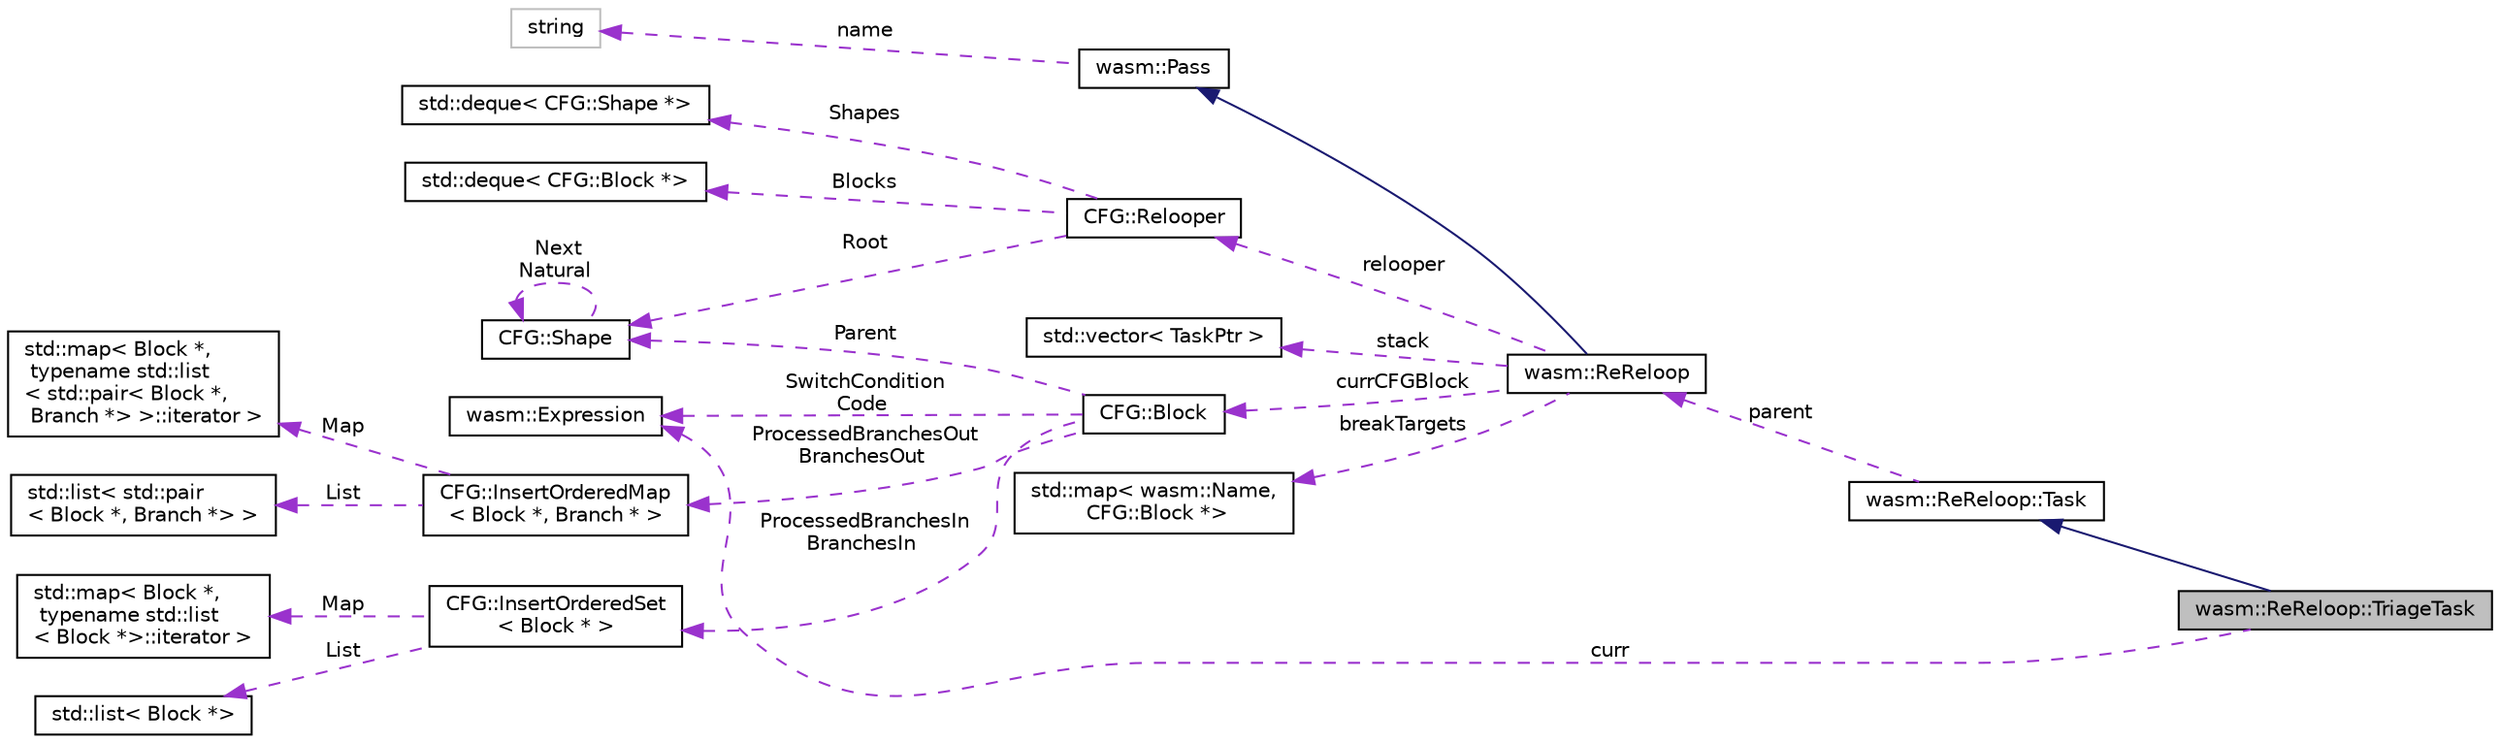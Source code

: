 digraph "wasm::ReReloop::TriageTask"
{
  edge [fontname="Helvetica",fontsize="10",labelfontname="Helvetica",labelfontsize="10"];
  node [fontname="Helvetica",fontsize="10",shape=record];
  rankdir="LR";
  Node2 [label="wasm::ReReloop::TriageTask",height=0.2,width=0.4,color="black", fillcolor="grey75", style="filled", fontcolor="black"];
  Node3 -> Node2 [dir="back",color="midnightblue",fontsize="10",style="solid",fontname="Helvetica"];
  Node3 [label="wasm::ReReloop::Task",height=0.2,width=0.4,color="black", fillcolor="white", style="filled",URL="$structwasm_1_1_re_reloop_1_1_task.html"];
  Node4 -> Node3 [dir="back",color="darkorchid3",fontsize="10",style="dashed",label=" parent" ,fontname="Helvetica"];
  Node4 [label="wasm::ReReloop",height=0.2,width=0.4,color="black", fillcolor="white", style="filled",URL="$structwasm_1_1_re_reloop.html"];
  Node5 -> Node4 [dir="back",color="midnightblue",fontsize="10",style="solid",fontname="Helvetica"];
  Node5 [label="wasm::Pass",height=0.2,width=0.4,color="black", fillcolor="white", style="filled",URL="$classwasm_1_1_pass.html"];
  Node6 -> Node5 [dir="back",color="darkorchid3",fontsize="10",style="dashed",label=" name" ,fontname="Helvetica"];
  Node6 [label="string",height=0.2,width=0.4,color="grey75", fillcolor="white", style="filled"];
  Node7 -> Node4 [dir="back",color="darkorchid3",fontsize="10",style="dashed",label=" relooper" ,fontname="Helvetica"];
  Node7 [label="CFG::Relooper",height=0.2,width=0.4,color="black", fillcolor="white", style="filled",URL="$struct_c_f_g_1_1_relooper.html"];
  Node8 -> Node7 [dir="back",color="darkorchid3",fontsize="10",style="dashed",label=" Shapes" ,fontname="Helvetica"];
  Node8 [label="std::deque\< CFG::Shape *\>",height=0.2,width=0.4,color="black", fillcolor="white", style="filled",URL="$classstd_1_1deque.html"];
  Node9 -> Node7 [dir="back",color="darkorchid3",fontsize="10",style="dashed",label=" Blocks" ,fontname="Helvetica"];
  Node9 [label="std::deque\< CFG::Block *\>",height=0.2,width=0.4,color="black", fillcolor="white", style="filled",URL="$classstd_1_1deque.html"];
  Node10 -> Node7 [dir="back",color="darkorchid3",fontsize="10",style="dashed",label=" Root" ,fontname="Helvetica"];
  Node10 [label="CFG::Shape",height=0.2,width=0.4,color="black", fillcolor="white", style="filled",URL="$struct_c_f_g_1_1_shape.html"];
  Node10 -> Node10 [dir="back",color="darkorchid3",fontsize="10",style="dashed",label=" Next\nNatural" ,fontname="Helvetica"];
  Node11 -> Node4 [dir="back",color="darkorchid3",fontsize="10",style="dashed",label=" stack" ,fontname="Helvetica"];
  Node11 [label="std::vector\< TaskPtr \>",height=0.2,width=0.4,color="black", fillcolor="white", style="filled",URL="$classstd_1_1vector.html"];
  Node12 -> Node4 [dir="back",color="darkorchid3",fontsize="10",style="dashed",label=" currCFGBlock" ,fontname="Helvetica"];
  Node12 [label="CFG::Block",height=0.2,width=0.4,color="black", fillcolor="white", style="filled",URL="$struct_c_f_g_1_1_block.html"];
  Node13 -> Node12 [dir="back",color="darkorchid3",fontsize="10",style="dashed",label=" SwitchCondition\nCode" ,fontname="Helvetica"];
  Node13 [label="wasm::Expression",height=0.2,width=0.4,color="black", fillcolor="white", style="filled",URL="$classwasm_1_1_expression.html"];
  Node14 -> Node12 [dir="back",color="darkorchid3",fontsize="10",style="dashed",label=" ProcessedBranchesOut\nBranchesOut" ,fontname="Helvetica"];
  Node14 [label="CFG::InsertOrderedMap\l\< Block *, Branch * \>",height=0.2,width=0.4,color="black", fillcolor="white", style="filled",URL="$struct_c_f_g_1_1_insert_ordered_map.html"];
  Node15 -> Node14 [dir="back",color="darkorchid3",fontsize="10",style="dashed",label=" Map" ,fontname="Helvetica"];
  Node15 [label="std::map\< Block *,\l typename std::list\l\< std::pair\< Block *,\l Branch *\> \>::iterator \>",height=0.2,width=0.4,color="black", fillcolor="white", style="filled",URL="$classstd_1_1map.html"];
  Node16 -> Node14 [dir="back",color="darkorchid3",fontsize="10",style="dashed",label=" List" ,fontname="Helvetica"];
  Node16 [label="std::list\< std::pair\l\< Block *, Branch *\> \>",height=0.2,width=0.4,color="black", fillcolor="white", style="filled",URL="$classstd_1_1list.html"];
  Node17 -> Node12 [dir="back",color="darkorchid3",fontsize="10",style="dashed",label=" ProcessedBranchesIn\nBranchesIn" ,fontname="Helvetica"];
  Node17 [label="CFG::InsertOrderedSet\l\< Block * \>",height=0.2,width=0.4,color="black", fillcolor="white", style="filled",URL="$struct_c_f_g_1_1_insert_ordered_set.html"];
  Node18 -> Node17 [dir="back",color="darkorchid3",fontsize="10",style="dashed",label=" Map" ,fontname="Helvetica"];
  Node18 [label="std::map\< Block *,\l typename std::list\l\< Block *\>::iterator \>",height=0.2,width=0.4,color="black", fillcolor="white", style="filled",URL="$classstd_1_1map.html"];
  Node19 -> Node17 [dir="back",color="darkorchid3",fontsize="10",style="dashed",label=" List" ,fontname="Helvetica"];
  Node19 [label="std::list\< Block *\>",height=0.2,width=0.4,color="black", fillcolor="white", style="filled",URL="$classstd_1_1list.html"];
  Node10 -> Node12 [dir="back",color="darkorchid3",fontsize="10",style="dashed",label=" Parent" ,fontname="Helvetica"];
  Node20 -> Node4 [dir="back",color="darkorchid3",fontsize="10",style="dashed",label=" breakTargets" ,fontname="Helvetica"];
  Node20 [label="std::map\< wasm::Name,\l CFG::Block *\>",height=0.2,width=0.4,color="black", fillcolor="white", style="filled",URL="$classstd_1_1map.html"];
  Node13 -> Node2 [dir="back",color="darkorchid3",fontsize="10",style="dashed",label=" curr" ,fontname="Helvetica"];
}
